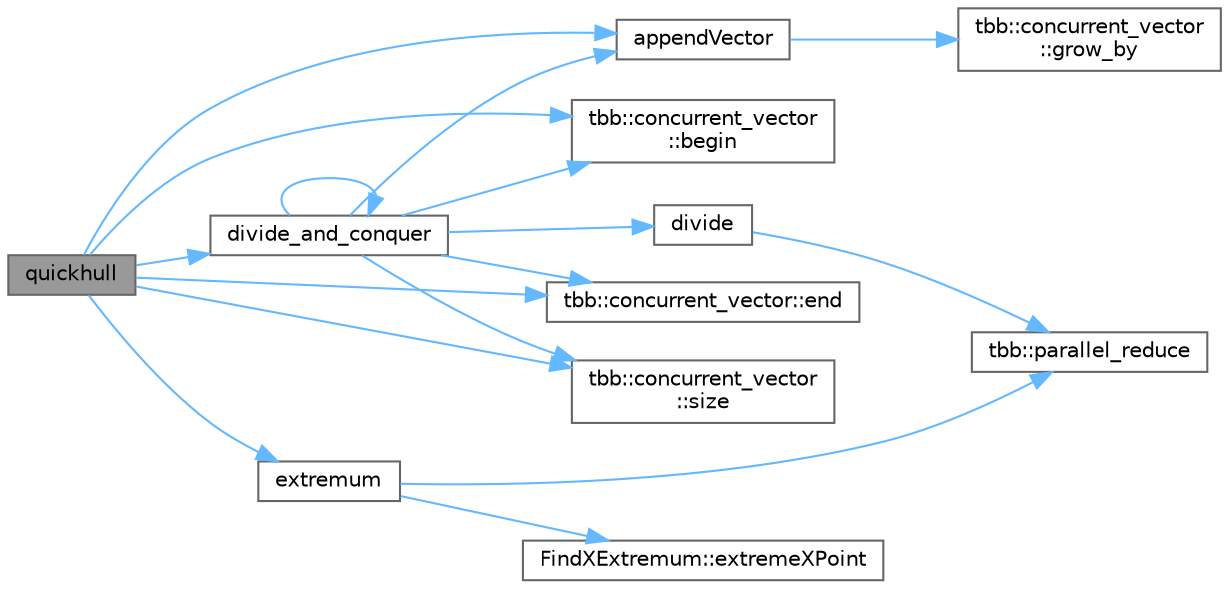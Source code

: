 digraph "quickhull"
{
 // LATEX_PDF_SIZE
  bgcolor="transparent";
  edge [fontname=Helvetica,fontsize=10,labelfontname=Helvetica,labelfontsize=10];
  node [fontname=Helvetica,fontsize=10,shape=box,height=0.2,width=0.4];
  rankdir="LR";
  Node1 [id="Node000001",label="quickhull",height=0.2,width=0.4,color="gray40", fillcolor="grey60", style="filled", fontcolor="black",tooltip=" "];
  Node1 -> Node2 [id="edge1_Node000001_Node000002",color="steelblue1",style="solid",tooltip=" "];
  Node2 [id="Node000002",label="appendVector",height=0.2,width=0.4,color="grey40", fillcolor="white", style="filled",URL="$convex__hull__bench_8cpp.html#a1c55caa6bda62f1eef95db357bee97b0",tooltip=" "];
  Node2 -> Node3 [id="edge2_Node000002_Node000003",color="steelblue1",style="solid",tooltip=" "];
  Node3 [id="Node000003",label="tbb::concurrent_vector\l::grow_by",height=0.2,width=0.4,color="grey40", fillcolor="white", style="filled",URL="$classtbb_1_1concurrent__vector.html#af0b44ba95fafde1b92148a2ef4a5568d",tooltip="Grow by \"delta\" elements."];
  Node1 -> Node4 [id="edge3_Node000001_Node000004",color="steelblue1",style="solid",tooltip=" "];
  Node4 [id="Node000004",label="tbb::concurrent_vector\l::begin",height=0.2,width=0.4,color="grey40", fillcolor="white", style="filled",URL="$classtbb_1_1concurrent__vector.html#a2914571ae4553453e3046132bd1dc4ec",tooltip="start iterator"];
  Node1 -> Node5 [id="edge4_Node000001_Node000005",color="steelblue1",style="solid",tooltip=" "];
  Node5 [id="Node000005",label="divide_and_conquer",height=0.2,width=0.4,color="grey40", fillcolor="white", style="filled",URL="$convex__hull__bench_8cpp.html#ab0ad6746b5fa98c86875a8916ac523b0",tooltip=" "];
  Node5 -> Node2 [id="edge5_Node000005_Node000002",color="steelblue1",style="solid",tooltip=" "];
  Node5 -> Node4 [id="edge6_Node000005_Node000004",color="steelblue1",style="solid",tooltip=" "];
  Node5 -> Node6 [id="edge7_Node000005_Node000006",color="steelblue1",style="solid",tooltip=" "];
  Node6 [id="Node000006",label="divide",height=0.2,width=0.4,color="grey40", fillcolor="white", style="filled",URL="$convex__hull__bench_8cpp.html#a178d4fc6033b539193c4338dde6ccb60",tooltip=" "];
  Node6 -> Node7 [id="edge8_Node000006_Node000007",color="steelblue1",style="solid",tooltip=" "];
  Node7 [id="Node000007",label="tbb::parallel_reduce",height=0.2,width=0.4,color="grey40", fillcolor="white", style="filled",URL="$group__algorithms.html#ga7b1ce9568e0a0efe1bd2d55677bc6687",tooltip="Parallel iteration with reduction and default partitioner."];
  Node5 -> Node5 [id="edge9_Node000005_Node000005",color="steelblue1",style="solid",tooltip=" "];
  Node5 -> Node8 [id="edge10_Node000005_Node000008",color="steelblue1",style="solid",tooltip=" "];
  Node8 [id="Node000008",label="tbb::concurrent_vector::end",height=0.2,width=0.4,color="grey40", fillcolor="white", style="filled",URL="$classtbb_1_1concurrent__vector.html#a2103c324fe1195d57778df2b4df2a427",tooltip="end iterator"];
  Node5 -> Node9 [id="edge11_Node000005_Node000009",color="steelblue1",style="solid",tooltip=" "];
  Node9 [id="Node000009",label="tbb::concurrent_vector\l::size",height=0.2,width=0.4,color="grey40", fillcolor="white", style="filled",URL="$classtbb_1_1concurrent__vector.html#a3450c2878219f09521b54d9e84b84b98",tooltip="Return size of vector. It may include elements under construction"];
  Node1 -> Node8 [id="edge12_Node000001_Node000008",color="steelblue1",style="solid",tooltip=" "];
  Node1 -> Node10 [id="edge13_Node000001_Node000010",color="steelblue1",style="solid",tooltip=" "];
  Node10 [id="Node000010",label="extremum",height=0.2,width=0.4,color="grey40", fillcolor="white", style="filled",URL="$convex__hull__bench_8cpp.html#a01eab46cc7bd8ef395010e73fb82f053",tooltip=" "];
  Node10 -> Node11 [id="edge14_Node000010_Node000011",color="steelblue1",style="solid",tooltip=" "];
  Node11 [id="Node000011",label="FindXExtremum::extremeXPoint",height=0.2,width=0.4,color="grey40", fillcolor="white", style="filled",URL="$class_find_x_extremum.html#a2eee8fdbed2a1cebbd65beefa756cf83",tooltip=" "];
  Node10 -> Node7 [id="edge15_Node000010_Node000007",color="steelblue1",style="solid",tooltip=" "];
  Node1 -> Node9 [id="edge16_Node000001_Node000009",color="steelblue1",style="solid",tooltip=" "];
}
